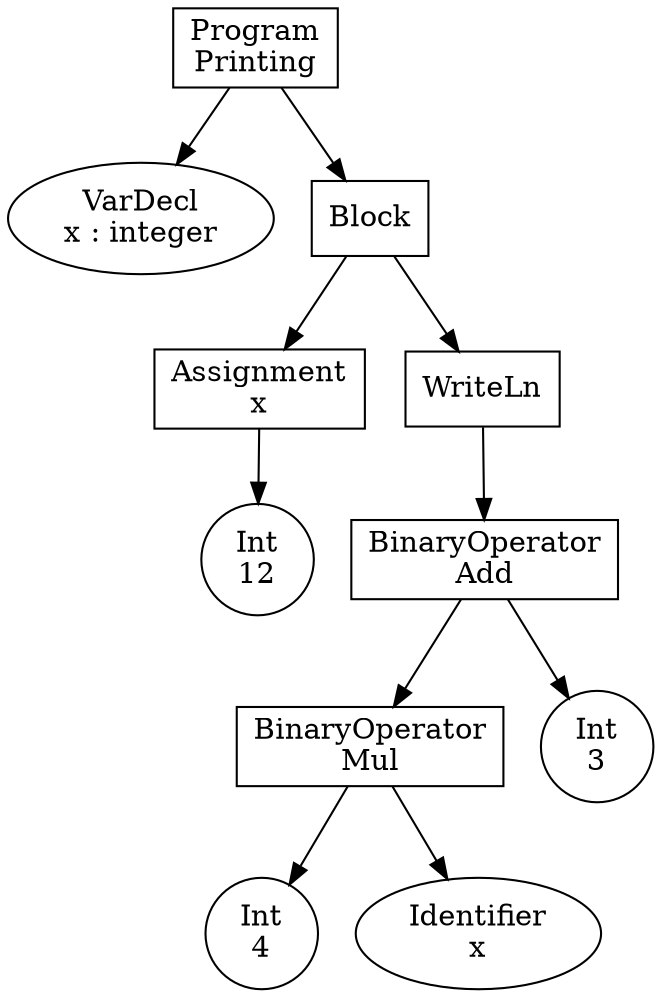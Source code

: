 digraph Expr {
  node0 [shape="rect" label="Program
Printing"]
  node1 [label="VarDecl
x : integer"]
  node0 -> node1;
  node2 [shape="rect" label="Block"]
  node0 -> node2;
  node3 [shape="rect" label="Assignment
x"]
  node2 -> node3;
  node4 [label="Int
12"]
  node3 -> node4;
  node5 [shape="rect" label="WriteLn"]
  node2 -> node5;
  node6 [shape="rect" label="BinaryOperator
Add"]
  node5 -> node6;
  node7 [shape="rect" label="BinaryOperator
Mul"]
  node6 -> node7;
  node8 [label="Int
4"]
  node7 -> node8;
  node9 [label="Identifier
x"]
  node7 -> node9;
  node10 [label="Int
3"]
  node6 -> node10;
}
